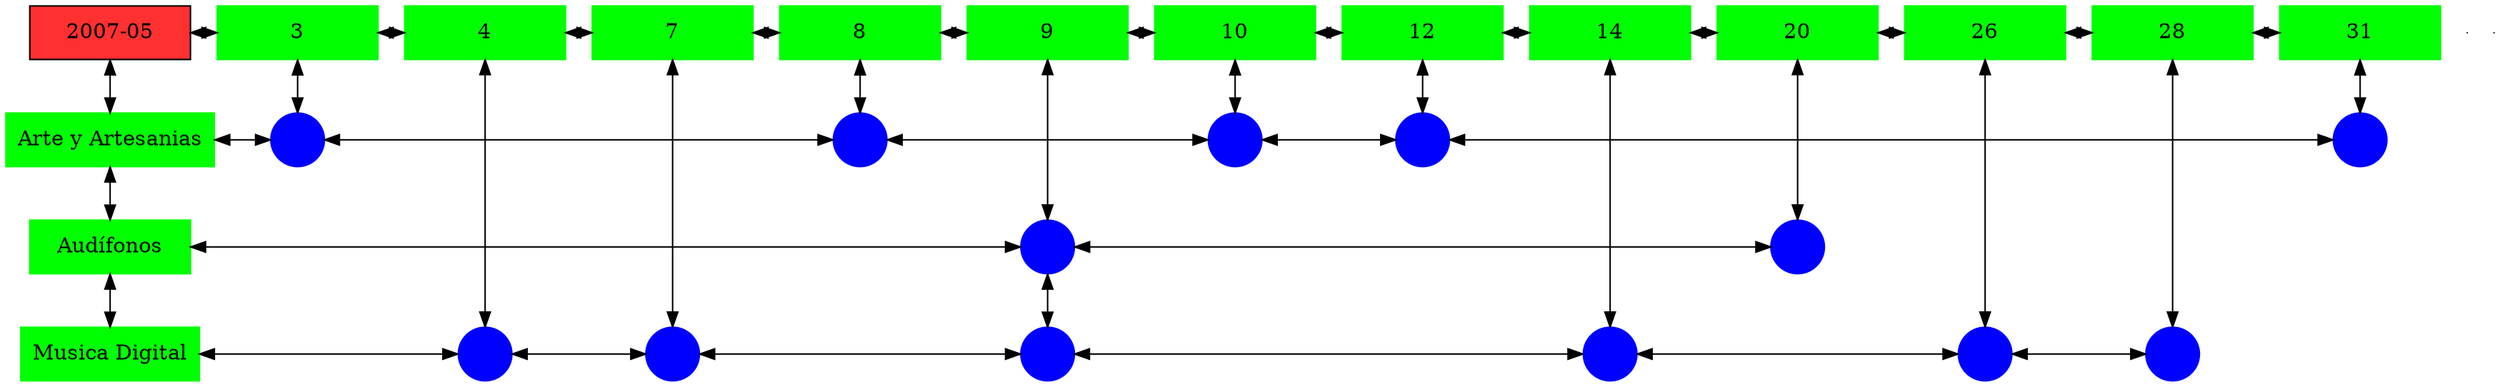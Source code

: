 digraph G{
node[shape="box"];
nodeMt[ label = "2007-05", width = 1.5, style = filled, fillcolor = firebrick1, group = 1 ];
e0[ shape = point, width = 0 ];
e1[ shape = point, width = 0 ];
node0xc00225d770[label="3",color=green,style =filled,width = 1.5 group=3];
nodeMt->node0xc00225d770[dir="both"];
{rank=same;nodeMt;node0xc00225d770;}
node0xc0021024b0[label="4",color=green,style =filled,width = 1.5 group=4];
node0xc00225d770->node0xc0021024b0[dir="both"];
{rank=same;node0xc00225d770;node0xc0021024b0;}
node0xc001fcec80[label="7",color=green,style =filled,width = 1.5 group=7];
node0xc0021024b0->node0xc001fcec80[dir="both"];
{rank=same;node0xc0021024b0;node0xc001fcec80;}
node0xc001fdfd60[label="8",color=green,style =filled,width = 1.5 group=8];
node0xc001fcec80->node0xc001fdfd60[dir="both"];
{rank=same;node0xc001fcec80;node0xc001fdfd60;}
node0xc001e639a0[label="9",color=green,style =filled,width = 1.5 group=9];
node0xc001fdfd60->node0xc001e639a0[dir="both"];
{rank=same;node0xc001fdfd60;node0xc001e639a0;}
node0xc002003a90[label="10",color=green,style =filled,width = 1.5 group=10];
node0xc001e639a0->node0xc002003a90[dir="both"];
{rank=same;node0xc001e639a0;node0xc002003a90;}
node0xc0020e0b40[label="12",color=green,style =filled,width = 1.5 group=12];
node0xc002003a90->node0xc0020e0b40[dir="both"];
{rank=same;node0xc002003a90;node0xc0020e0b40;}
node0xc001fc2410[label="14",color=green,style =filled,width = 1.5 group=14];
node0xc0020e0b40->node0xc001fc2410[dir="both"];
{rank=same;node0xc0020e0b40;node0xc001fc2410;}
node0xc0022e5950[label="20",color=green,style =filled,width = 1.5 group=20];
node0xc001fc2410->node0xc0022e5950[dir="both"];
{rank=same;node0xc001fc2410;node0xc0022e5950;}
node0xc002238780[label="26",color=green,style =filled,width = 1.5 group=26];
node0xc0022e5950->node0xc002238780[dir="both"];
{rank=same;node0xc0022e5950;node0xc002238780;}
node0xc002020500[label="28",color=green,style =filled,width = 1.5 group=28];
node0xc002238780->node0xc002020500[dir="both"];
{rank=same;node0xc002238780;node0xc002020500;}
node0xc002158a50[label="31",color=green,style =filled,width = 1.5 group=31];
node0xc002020500->node0xc002158a50[dir="both"];
{rank=same;node0xc002020500;node0xc002158a50;}
node0xc001fdfd10[label="Arte y Artesanias",color=green,style =filled width = 1.5 group=1];
node0xc002259900[label="",color=blue,style =filled, width = 0.5 group=3 shape=circle];
node0xc001fdfd10->node0xc002259900[dir="both"];
{rank=same;node0xc001fdfd10;node0xc002259900;}
node0xc001fdd680[label="",color=blue,style =filled, width = 0.5 group=8 shape=circle];
node0xc002259900->node0xc001fdd680[dir="both"];
{rank=same;node0xc001fdd680;node0xc002259900;}
node0xc00200c280[label="",color=blue,style =filled, width = 0.5 group=10 shape=circle];
node0xc001fdd680->node0xc00200c280[dir="both"];
{rank=same;node0xc00200c280;node0xc001fdd680;}
node0xc0020d9f80[label="",color=blue,style =filled, width = 0.5 group=12 shape=circle];
node0xc00200c280->node0xc0020d9f80[dir="both"];
{rank=same;node0xc0020d9f80;node0xc00200c280;}
node0xc002156e00[label="",color=blue,style =filled, width = 0.5 group=31 shape=circle];
node0xc0020d9f80->node0xc002156e00[dir="both"];
{rank=same;node0xc002156e00;node0xc0020d9f80;}
node0xc001efbd10[label="Audífonos",color=green,style =filled width = 1.5 group=1];
node0xc001f00580[label="",color=blue,style =filled, width = 0.5 group=9 shape=circle];
node0xc001efbd10->node0xc001f00580[dir="both"];
{rank=same;node0xc001efbd10;node0xc001f00580;}
node0xc0022f0280[label="",color=blue,style =filled, width = 0.5 group=20 shape=circle];
node0xc001f00580->node0xc0022f0280[dir="both"];
{rank=same;node0xc0022f0280;node0xc001f00580;}
node0xc001e63950[label="Musica Digital",color=green,style =filled width = 1.5 group=1];
node0xc0020fec80[label="",color=blue,style =filled, width = 0.5 group=4 shape=circle];
node0xc001e63950->node0xc0020fec80[dir="both"];
{rank=same;node0xc001e63950;node0xc0020fec80;}
node0xc001fc7380[label="",color=blue,style =filled, width = 0.5 group=7 shape=circle];
node0xc0020fec80->node0xc001fc7380[dir="both"];
{rank=same;node0xc001fc7380;node0xc0020fec80;}
node0xc001e5d400[label="",color=blue,style =filled, width = 0.5 group=9 shape=circle];
node0xc001fc7380->node0xc001e5d400[dir="both"];
{rank=same;node0xc001e5d400;node0xc001fc7380;}
node0xc001fb5700[label="",color=blue,style =filled, width = 0.5 group=14 shape=circle];
node0xc001e5d400->node0xc001fb5700[dir="both"];
{rank=same;node0xc001fb5700;node0xc001e5d400;}
node0xc002233500[label="",color=blue,style =filled, width = 0.5 group=26 shape=circle];
node0xc001fb5700->node0xc002233500[dir="both"];
{rank=same;node0xc002233500;node0xc001fb5700;}
node0xc0020fe880[label="",color=blue,style =filled, width = 0.5 group=28 shape=circle];
node0xc002233500->node0xc0020fe880[dir="both"];
{rank=same;node0xc0020fe880;node0xc002233500;}
node0xc00225d770->node0xc002259900[dir="both"];
node0xc0021024b0->node0xc0020fec80[dir="both"];
node0xc001fcec80->node0xc001fc7380[dir="both"];
node0xc001fdfd60->node0xc001fdd680[dir="both"];
node0xc001e639a0->node0xc001f00580[dir="both"];
node0xc001f00580->node0xc001e5d400[dir="both"];
node0xc002003a90->node0xc00200c280[dir="both"];
node0xc0020e0b40->node0xc0020d9f80[dir="both"];
node0xc001fc2410->node0xc001fb5700[dir="both"];
node0xc0022e5950->node0xc0022f0280[dir="both"];
node0xc002238780->node0xc002233500[dir="both"];
node0xc002020500->node0xc0020fe880[dir="both"];
node0xc002158a50->node0xc002156e00[dir="both"];
nodeMt->node0xc001fdfd10[dir="both"];
node0xc001fdfd10->node0xc001efbd10[dir="both"];
node0xc001efbd10->node0xc001e63950[dir="both"];
}

